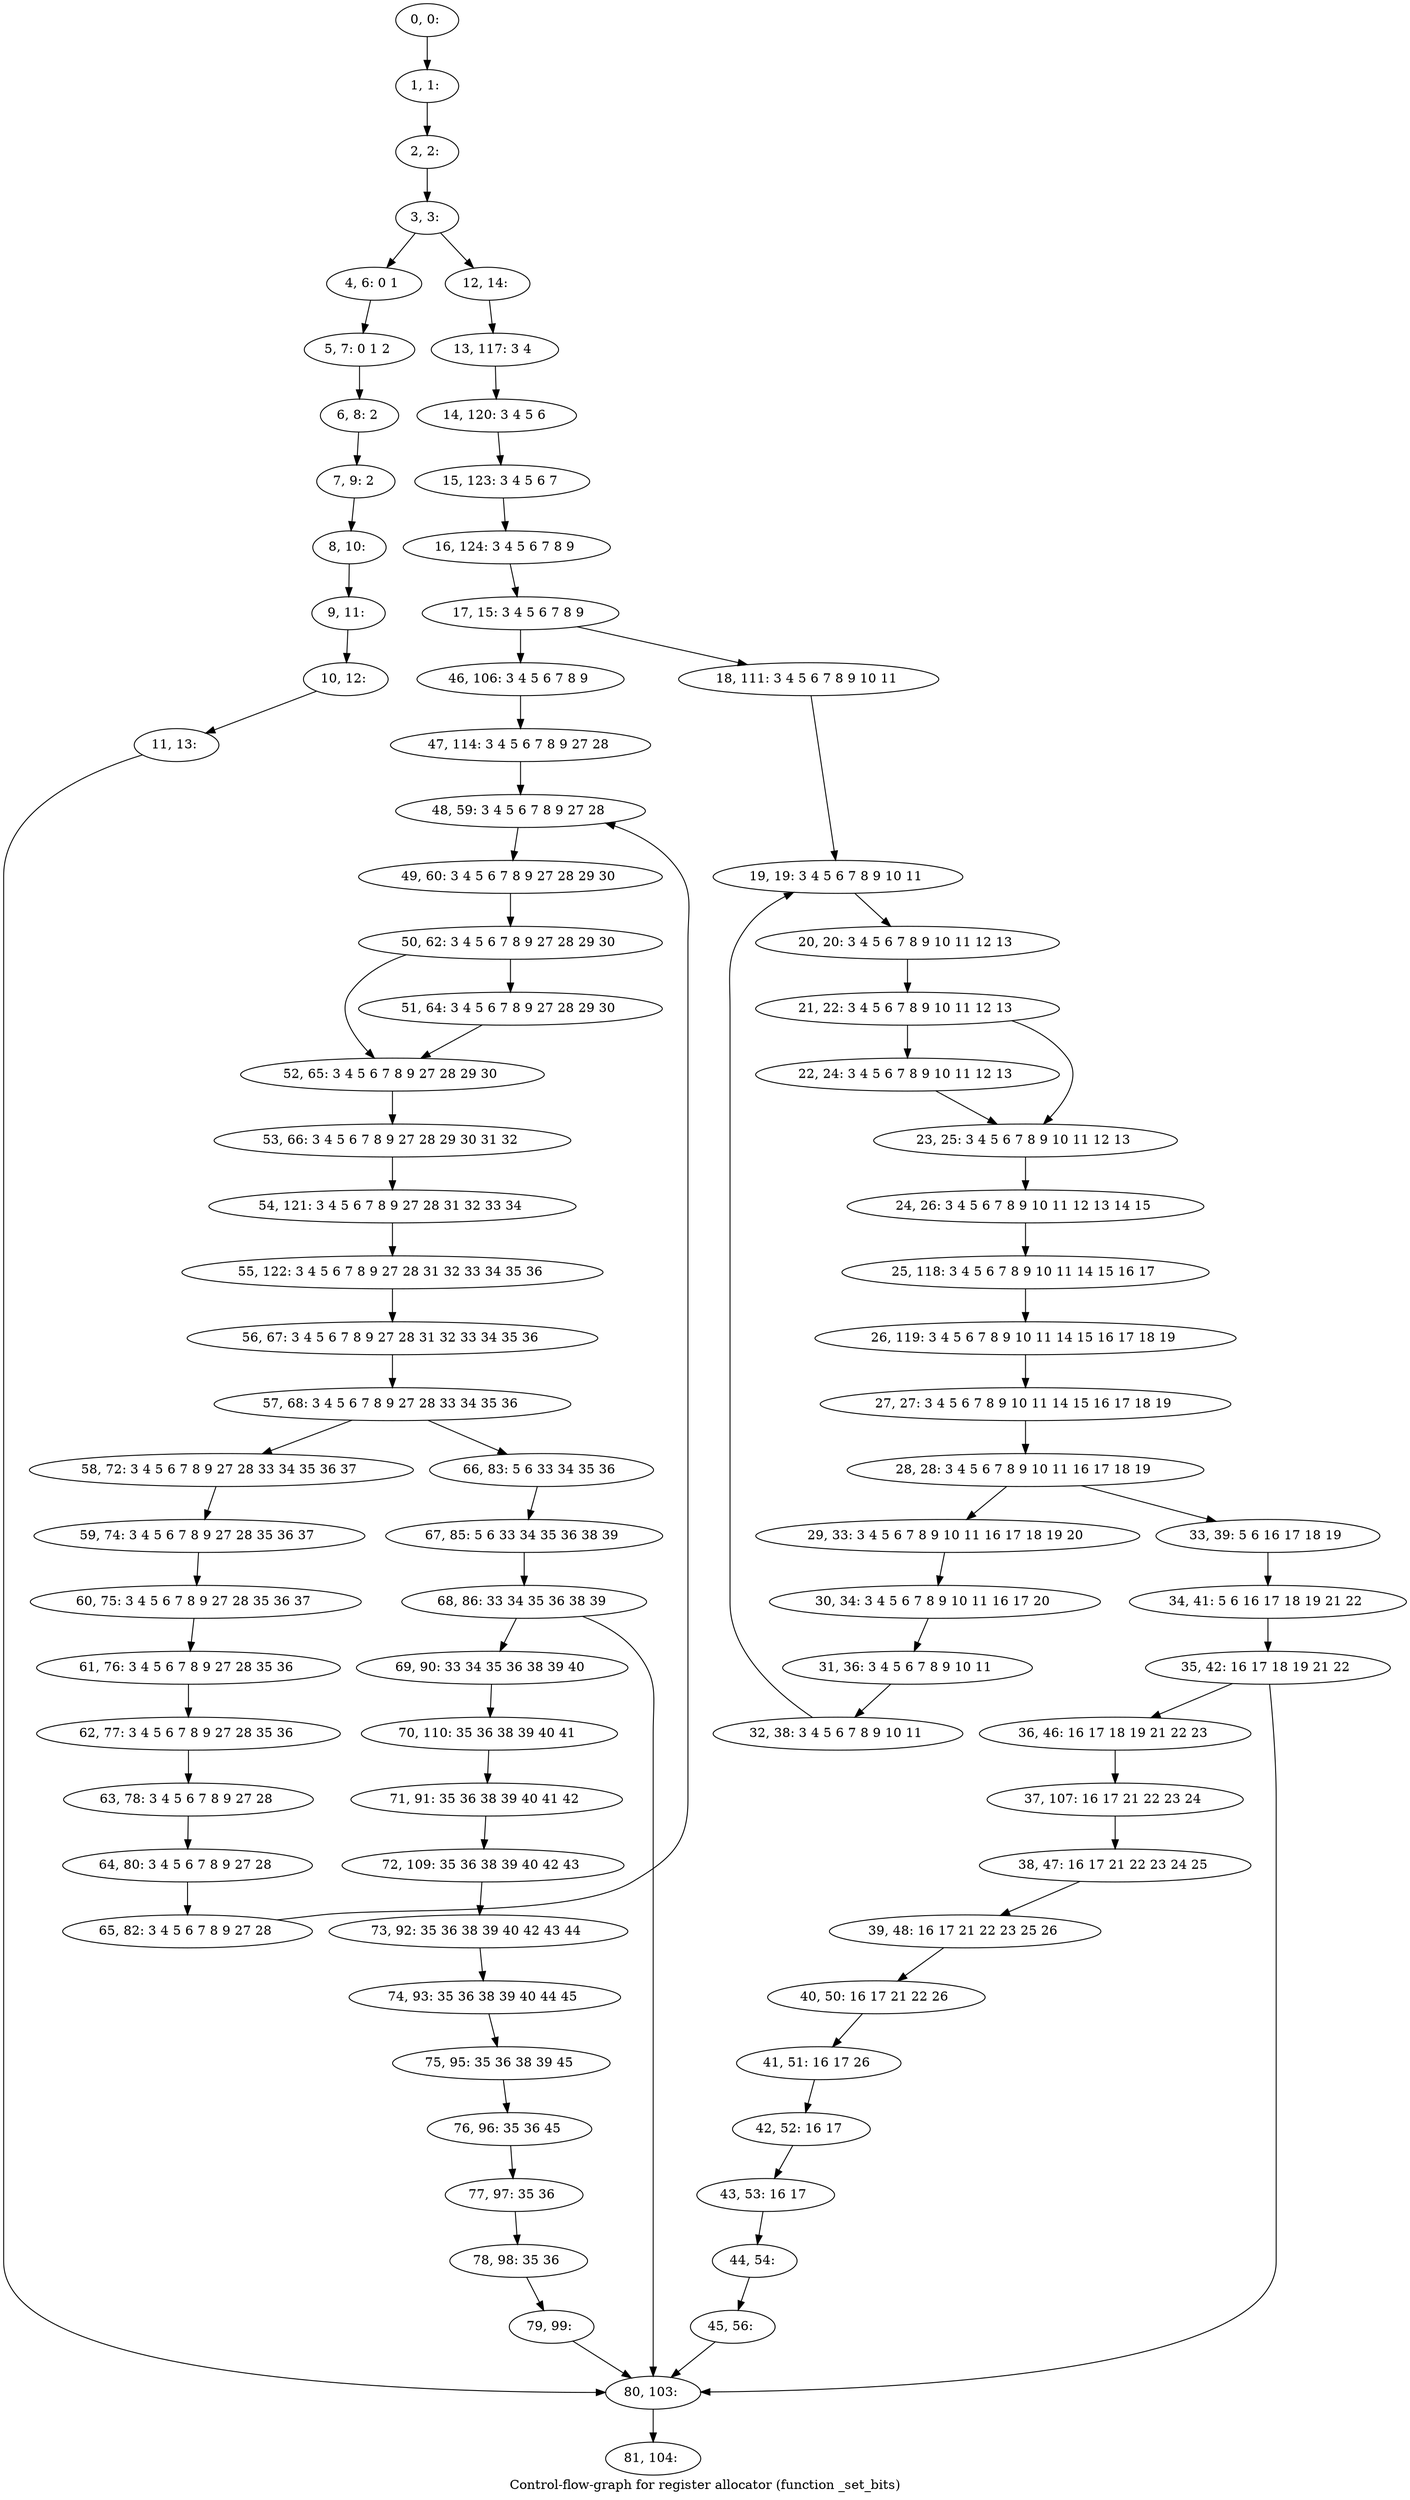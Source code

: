 digraph G {
graph [label="Control-flow-graph for register allocator (function _set_bits)"]
0[label="0, 0: "];
1[label="1, 1: "];
2[label="2, 2: "];
3[label="3, 3: "];
4[label="4, 6: 0 1 "];
5[label="5, 7: 0 1 2 "];
6[label="6, 8: 2 "];
7[label="7, 9: 2 "];
8[label="8, 10: "];
9[label="9, 11: "];
10[label="10, 12: "];
11[label="11, 13: "];
12[label="12, 14: "];
13[label="13, 117: 3 4 "];
14[label="14, 120: 3 4 5 6 "];
15[label="15, 123: 3 4 5 6 7 "];
16[label="16, 124: 3 4 5 6 7 8 9 "];
17[label="17, 15: 3 4 5 6 7 8 9 "];
18[label="18, 111: 3 4 5 6 7 8 9 10 11 "];
19[label="19, 19: 3 4 5 6 7 8 9 10 11 "];
20[label="20, 20: 3 4 5 6 7 8 9 10 11 12 13 "];
21[label="21, 22: 3 4 5 6 7 8 9 10 11 12 13 "];
22[label="22, 24: 3 4 5 6 7 8 9 10 11 12 13 "];
23[label="23, 25: 3 4 5 6 7 8 9 10 11 12 13 "];
24[label="24, 26: 3 4 5 6 7 8 9 10 11 12 13 14 15 "];
25[label="25, 118: 3 4 5 6 7 8 9 10 11 14 15 16 17 "];
26[label="26, 119: 3 4 5 6 7 8 9 10 11 14 15 16 17 18 19 "];
27[label="27, 27: 3 4 5 6 7 8 9 10 11 14 15 16 17 18 19 "];
28[label="28, 28: 3 4 5 6 7 8 9 10 11 16 17 18 19 "];
29[label="29, 33: 3 4 5 6 7 8 9 10 11 16 17 18 19 20 "];
30[label="30, 34: 3 4 5 6 7 8 9 10 11 16 17 20 "];
31[label="31, 36: 3 4 5 6 7 8 9 10 11 "];
32[label="32, 38: 3 4 5 6 7 8 9 10 11 "];
33[label="33, 39: 5 6 16 17 18 19 "];
34[label="34, 41: 5 6 16 17 18 19 21 22 "];
35[label="35, 42: 16 17 18 19 21 22 "];
36[label="36, 46: 16 17 18 19 21 22 23 "];
37[label="37, 107: 16 17 21 22 23 24 "];
38[label="38, 47: 16 17 21 22 23 24 25 "];
39[label="39, 48: 16 17 21 22 23 25 26 "];
40[label="40, 50: 16 17 21 22 26 "];
41[label="41, 51: 16 17 26 "];
42[label="42, 52: 16 17 "];
43[label="43, 53: 16 17 "];
44[label="44, 54: "];
45[label="45, 56: "];
46[label="46, 106: 3 4 5 6 7 8 9 "];
47[label="47, 114: 3 4 5 6 7 8 9 27 28 "];
48[label="48, 59: 3 4 5 6 7 8 9 27 28 "];
49[label="49, 60: 3 4 5 6 7 8 9 27 28 29 30 "];
50[label="50, 62: 3 4 5 6 7 8 9 27 28 29 30 "];
51[label="51, 64: 3 4 5 6 7 8 9 27 28 29 30 "];
52[label="52, 65: 3 4 5 6 7 8 9 27 28 29 30 "];
53[label="53, 66: 3 4 5 6 7 8 9 27 28 29 30 31 32 "];
54[label="54, 121: 3 4 5 6 7 8 9 27 28 31 32 33 34 "];
55[label="55, 122: 3 4 5 6 7 8 9 27 28 31 32 33 34 35 36 "];
56[label="56, 67: 3 4 5 6 7 8 9 27 28 31 32 33 34 35 36 "];
57[label="57, 68: 3 4 5 6 7 8 9 27 28 33 34 35 36 "];
58[label="58, 72: 3 4 5 6 7 8 9 27 28 33 34 35 36 37 "];
59[label="59, 74: 3 4 5 6 7 8 9 27 28 35 36 37 "];
60[label="60, 75: 3 4 5 6 7 8 9 27 28 35 36 37 "];
61[label="61, 76: 3 4 5 6 7 8 9 27 28 35 36 "];
62[label="62, 77: 3 4 5 6 7 8 9 27 28 35 36 "];
63[label="63, 78: 3 4 5 6 7 8 9 27 28 "];
64[label="64, 80: 3 4 5 6 7 8 9 27 28 "];
65[label="65, 82: 3 4 5 6 7 8 9 27 28 "];
66[label="66, 83: 5 6 33 34 35 36 "];
67[label="67, 85: 5 6 33 34 35 36 38 39 "];
68[label="68, 86: 33 34 35 36 38 39 "];
69[label="69, 90: 33 34 35 36 38 39 40 "];
70[label="70, 110: 35 36 38 39 40 41 "];
71[label="71, 91: 35 36 38 39 40 41 42 "];
72[label="72, 109: 35 36 38 39 40 42 43 "];
73[label="73, 92: 35 36 38 39 40 42 43 44 "];
74[label="74, 93: 35 36 38 39 40 44 45 "];
75[label="75, 95: 35 36 38 39 45 "];
76[label="76, 96: 35 36 45 "];
77[label="77, 97: 35 36 "];
78[label="78, 98: 35 36 "];
79[label="79, 99: "];
80[label="80, 103: "];
81[label="81, 104: "];
0->1 ;
1->2 ;
2->3 ;
3->4 ;
3->12 ;
4->5 ;
5->6 ;
6->7 ;
7->8 ;
8->9 ;
9->10 ;
10->11 ;
11->80 ;
12->13 ;
13->14 ;
14->15 ;
15->16 ;
16->17 ;
17->18 ;
17->46 ;
18->19 ;
19->20 ;
20->21 ;
21->22 ;
21->23 ;
22->23 ;
23->24 ;
24->25 ;
25->26 ;
26->27 ;
27->28 ;
28->29 ;
28->33 ;
29->30 ;
30->31 ;
31->32 ;
32->19 ;
33->34 ;
34->35 ;
35->36 ;
35->80 ;
36->37 ;
37->38 ;
38->39 ;
39->40 ;
40->41 ;
41->42 ;
42->43 ;
43->44 ;
44->45 ;
45->80 ;
46->47 ;
47->48 ;
48->49 ;
49->50 ;
50->51 ;
50->52 ;
51->52 ;
52->53 ;
53->54 ;
54->55 ;
55->56 ;
56->57 ;
57->58 ;
57->66 ;
58->59 ;
59->60 ;
60->61 ;
61->62 ;
62->63 ;
63->64 ;
64->65 ;
65->48 ;
66->67 ;
67->68 ;
68->69 ;
68->80 ;
69->70 ;
70->71 ;
71->72 ;
72->73 ;
73->74 ;
74->75 ;
75->76 ;
76->77 ;
77->78 ;
78->79 ;
79->80 ;
80->81 ;
}
